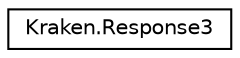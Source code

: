 digraph "Graphical Class Hierarchy"
{
 // LATEX_PDF_SIZE
  edge [fontname="Helvetica",fontsize="10",labelfontname="Helvetica",labelfontsize="10"];
  node [fontname="Helvetica",fontsize="10",shape=record];
  rankdir="LR";
  Node0 [label="Kraken.Response3",height=0.2,width=0.4,color="black", fillcolor="white", style="filled",URL="$class_kraken_1_1_response3.html",tooltip=" "];
}

